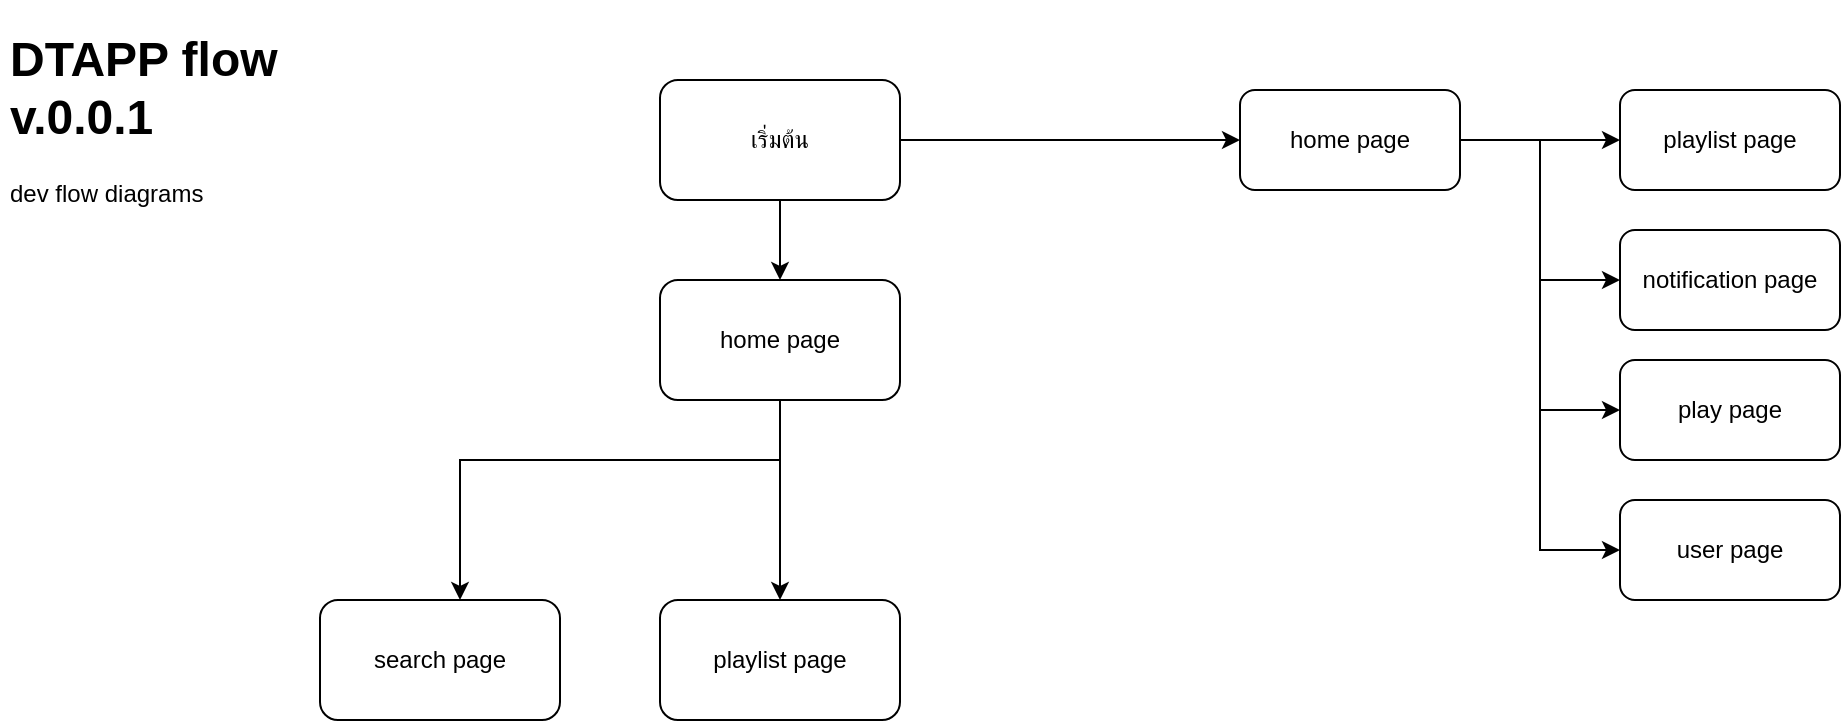 <mxfile version="15.3.0" type="github">
  <diagram id="Y3HFEVaSzMqXmTf1_F9i" name="หน้า-1">
    <mxGraphModel dx="1024" dy="603" grid="1" gridSize="10" guides="1" tooltips="1" connect="1" arrows="1" fold="1" page="1" pageScale="1" pageWidth="850" pageHeight="1100" math="0" shadow="0">
      <root>
        <mxCell id="0" />
        <mxCell id="1" parent="0" />
        <mxCell id="2EW2_AvGA1C7KT9FpkmK-1" style="edgeStyle=orthogonalEdgeStyle;rounded=0;orthogonalLoop=1;jettySize=auto;html=1;exitX=1;exitY=0.5;exitDx=0;exitDy=0;entryX=0;entryY=0.5;entryDx=0;entryDy=0;" edge="1" parent="1" source="2EW2_AvGA1C7KT9FpkmK-3" target="2EW2_AvGA1C7KT9FpkmK-8">
          <mxGeometry relative="1" as="geometry" />
        </mxCell>
        <mxCell id="2EW2_AvGA1C7KT9FpkmK-2" style="edgeStyle=orthogonalEdgeStyle;rounded=0;orthogonalLoop=1;jettySize=auto;html=1;exitX=0.5;exitY=1;exitDx=0;exitDy=0;entryX=0.5;entryY=0;entryDx=0;entryDy=0;" edge="1" parent="1" source="2EW2_AvGA1C7KT9FpkmK-3" target="2EW2_AvGA1C7KT9FpkmK-16">
          <mxGeometry relative="1" as="geometry" />
        </mxCell>
        <mxCell id="2EW2_AvGA1C7KT9FpkmK-3" value="เริ่มต้น" style="rounded=1;whiteSpace=wrap;html=1;" vertex="1" parent="1">
          <mxGeometry x="340" y="50" width="120" height="60" as="geometry" />
        </mxCell>
        <mxCell id="2EW2_AvGA1C7KT9FpkmK-4" style="edgeStyle=orthogonalEdgeStyle;rounded=0;orthogonalLoop=1;jettySize=auto;html=1;exitX=1;exitY=0.5;exitDx=0;exitDy=0;entryX=0;entryY=0.5;entryDx=0;entryDy=0;" edge="1" parent="1" source="2EW2_AvGA1C7KT9FpkmK-8" target="2EW2_AvGA1C7KT9FpkmK-9">
          <mxGeometry relative="1" as="geometry" />
        </mxCell>
        <mxCell id="2EW2_AvGA1C7KT9FpkmK-5" style="edgeStyle=orthogonalEdgeStyle;rounded=0;orthogonalLoop=1;jettySize=auto;html=1;exitX=1;exitY=0.5;exitDx=0;exitDy=0;entryX=0;entryY=0.5;entryDx=0;entryDy=0;" edge="1" parent="1" source="2EW2_AvGA1C7KT9FpkmK-8" target="2EW2_AvGA1C7KT9FpkmK-10">
          <mxGeometry relative="1" as="geometry" />
        </mxCell>
        <mxCell id="2EW2_AvGA1C7KT9FpkmK-6" style="edgeStyle=orthogonalEdgeStyle;rounded=0;orthogonalLoop=1;jettySize=auto;html=1;exitX=1;exitY=0.5;exitDx=0;exitDy=0;entryX=0;entryY=0.5;entryDx=0;entryDy=0;" edge="1" parent="1" source="2EW2_AvGA1C7KT9FpkmK-8" target="2EW2_AvGA1C7KT9FpkmK-11">
          <mxGeometry relative="1" as="geometry" />
        </mxCell>
        <mxCell id="2EW2_AvGA1C7KT9FpkmK-7" style="edgeStyle=orthogonalEdgeStyle;rounded=0;orthogonalLoop=1;jettySize=auto;html=1;exitX=1;exitY=0.5;exitDx=0;exitDy=0;entryX=0;entryY=0.5;entryDx=0;entryDy=0;" edge="1" parent="1" source="2EW2_AvGA1C7KT9FpkmK-8" target="2EW2_AvGA1C7KT9FpkmK-12">
          <mxGeometry relative="1" as="geometry" />
        </mxCell>
        <mxCell id="2EW2_AvGA1C7KT9FpkmK-8" value="home page" style="rounded=1;whiteSpace=wrap;html=1;" vertex="1" parent="1">
          <mxGeometry x="630" y="55" width="110" height="50" as="geometry" />
        </mxCell>
        <mxCell id="2EW2_AvGA1C7KT9FpkmK-9" value="playlist page" style="rounded=1;whiteSpace=wrap;html=1;" vertex="1" parent="1">
          <mxGeometry x="820" y="55" width="110" height="50" as="geometry" />
        </mxCell>
        <mxCell id="2EW2_AvGA1C7KT9FpkmK-10" value="notification page" style="rounded=1;whiteSpace=wrap;html=1;" vertex="1" parent="1">
          <mxGeometry x="820" y="125" width="110" height="50" as="geometry" />
        </mxCell>
        <mxCell id="2EW2_AvGA1C7KT9FpkmK-11" value="play page" style="rounded=1;whiteSpace=wrap;html=1;" vertex="1" parent="1">
          <mxGeometry x="820" y="190" width="110" height="50" as="geometry" />
        </mxCell>
        <mxCell id="2EW2_AvGA1C7KT9FpkmK-12" value="user page" style="rounded=1;whiteSpace=wrap;html=1;" vertex="1" parent="1">
          <mxGeometry x="820" y="260" width="110" height="50" as="geometry" />
        </mxCell>
        <mxCell id="2EW2_AvGA1C7KT9FpkmK-13" value="&lt;h1&gt;DTAPP flow v.0.0.1&lt;/h1&gt;&lt;p&gt;dev flow diagrams&lt;/p&gt;" style="text;html=1;strokeColor=none;fillColor=none;spacing=5;spacingTop=-20;whiteSpace=wrap;overflow=hidden;rounded=0;" vertex="1" parent="1">
          <mxGeometry x="10" y="20" width="190" height="120" as="geometry" />
        </mxCell>
        <mxCell id="2EW2_AvGA1C7KT9FpkmK-14" value="" style="edgeStyle=orthogonalEdgeStyle;rounded=0;orthogonalLoop=1;jettySize=auto;html=1;" edge="1" parent="1" source="2EW2_AvGA1C7KT9FpkmK-16" target="2EW2_AvGA1C7KT9FpkmK-17">
          <mxGeometry relative="1" as="geometry">
            <Array as="points">
              <mxPoint x="400" y="240" />
              <mxPoint x="240" y="240" />
            </Array>
          </mxGeometry>
        </mxCell>
        <mxCell id="2EW2_AvGA1C7KT9FpkmK-15" value="" style="edgeStyle=orthogonalEdgeStyle;rounded=0;orthogonalLoop=1;jettySize=auto;html=1;" edge="1" parent="1" source="2EW2_AvGA1C7KT9FpkmK-16" target="2EW2_AvGA1C7KT9FpkmK-18">
          <mxGeometry relative="1" as="geometry">
            <Array as="points">
              <mxPoint x="400" y="280" />
              <mxPoint x="400" y="280" />
            </Array>
          </mxGeometry>
        </mxCell>
        <mxCell id="2EW2_AvGA1C7KT9FpkmK-16" value="home page" style="rounded=1;whiteSpace=wrap;html=1;" vertex="1" parent="1">
          <mxGeometry x="340" y="150" width="120" height="60" as="geometry" />
        </mxCell>
        <mxCell id="2EW2_AvGA1C7KT9FpkmK-17" value="search page" style="rounded=1;whiteSpace=wrap;html=1;" vertex="1" parent="1">
          <mxGeometry x="170" y="310" width="120" height="60" as="geometry" />
        </mxCell>
        <mxCell id="2EW2_AvGA1C7KT9FpkmK-18" value="playlist page" style="rounded=1;whiteSpace=wrap;html=1;" vertex="1" parent="1">
          <mxGeometry x="340" y="310" width="120" height="60" as="geometry" />
        </mxCell>
      </root>
    </mxGraphModel>
  </diagram>
</mxfile>
